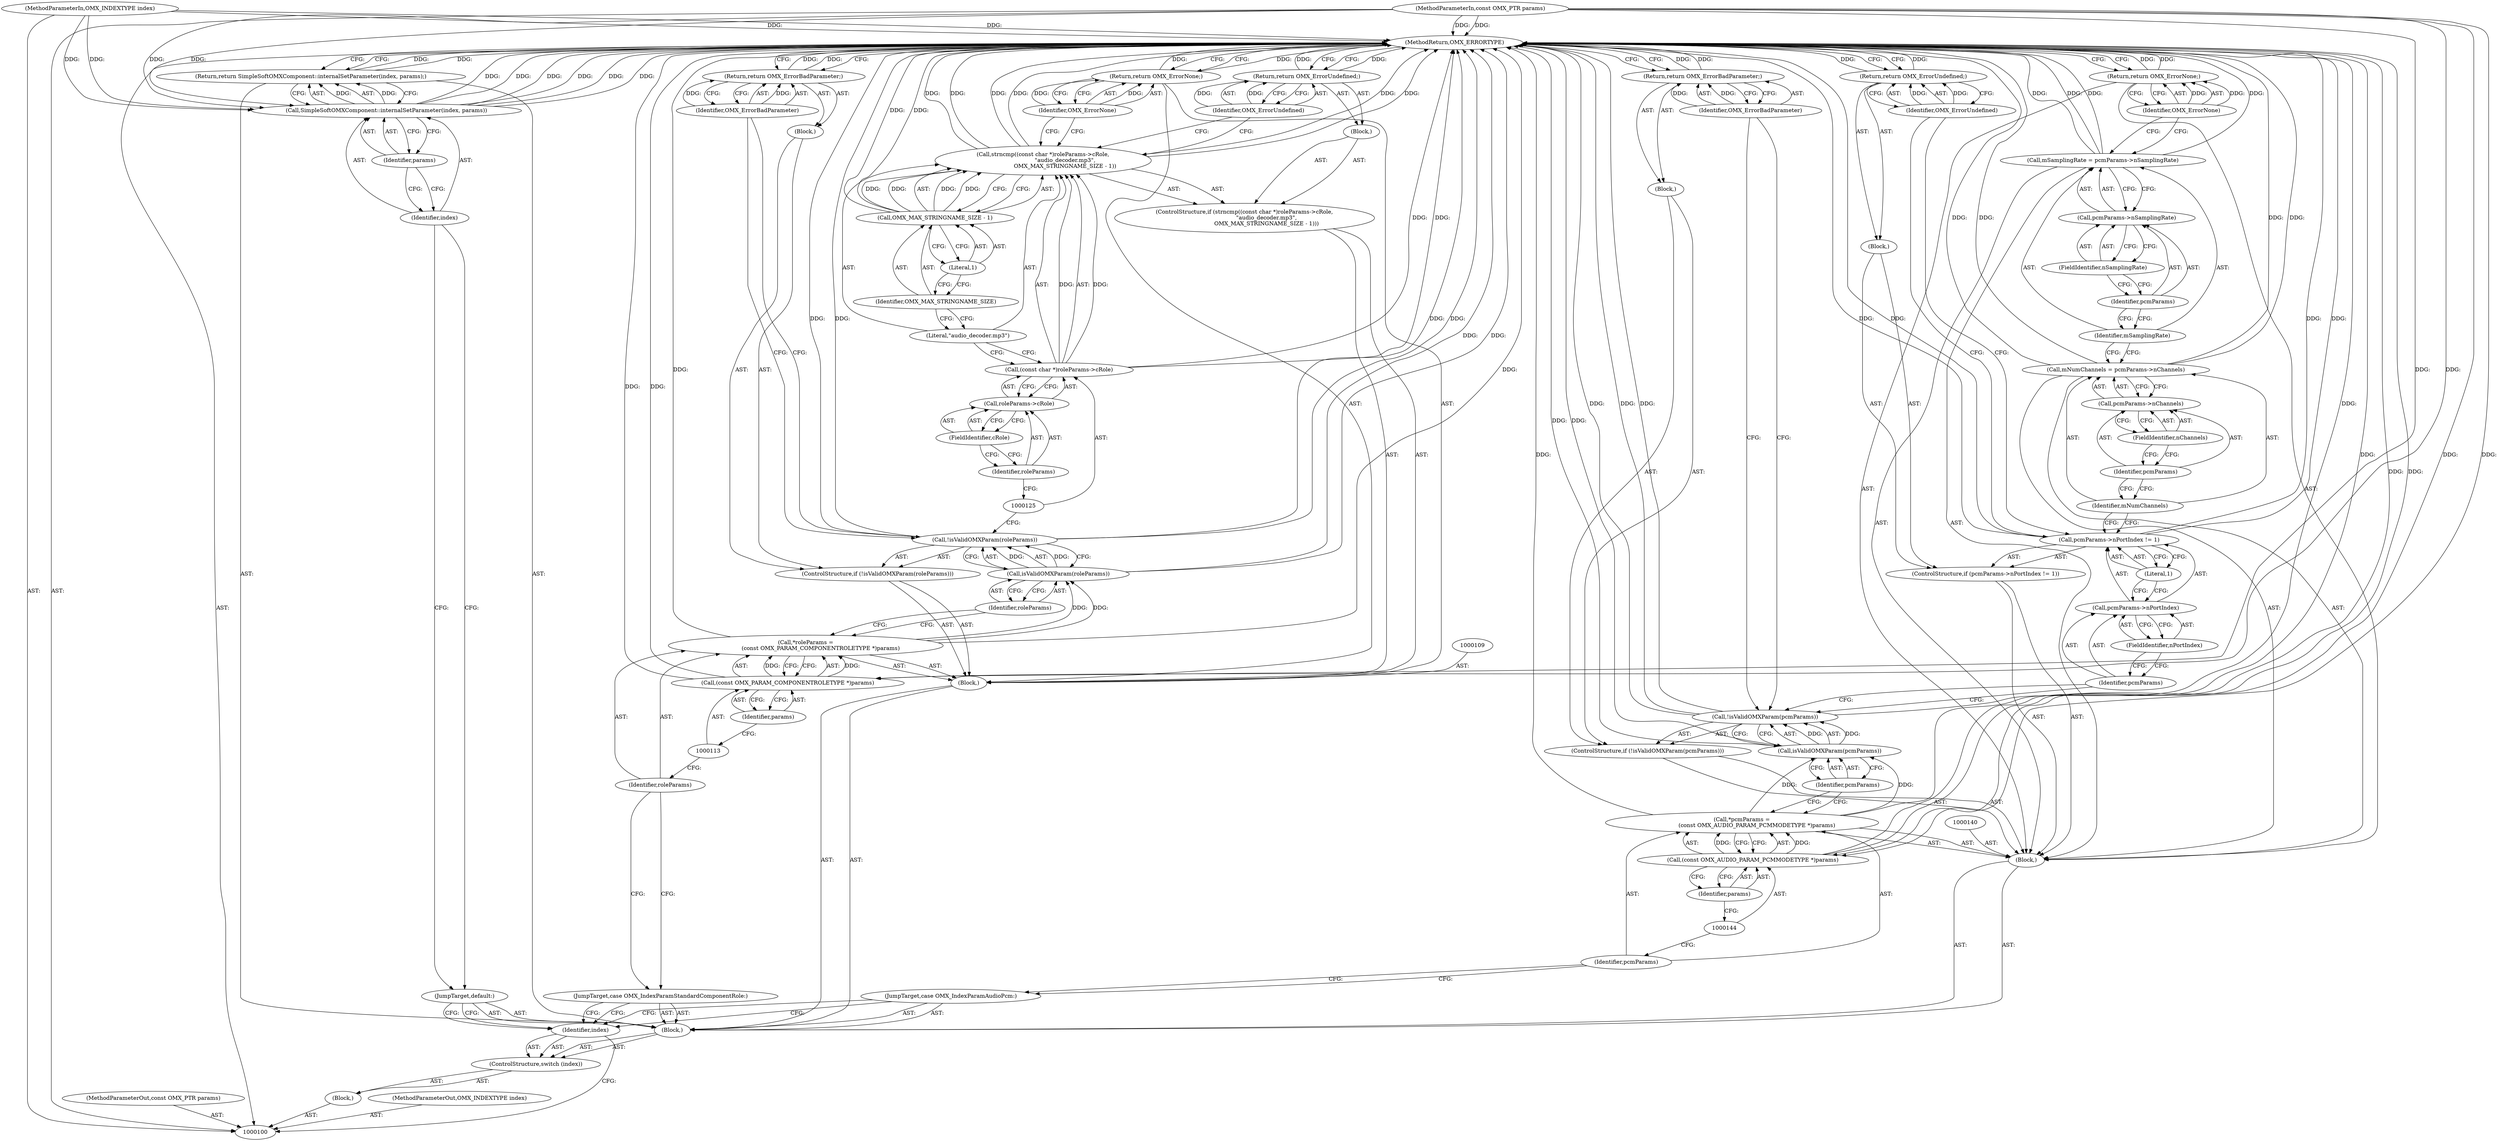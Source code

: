 digraph "0_Android_295c883fe3105b19bcd0f9e07d54c6b589fc5bff_26" {
"1000179" [label="(MethodReturn,OMX_ERRORTYPE)"];
"1000115" [label="(ControlStructure,if (!isValidOMXParam(roleParams)))"];
"1000116" [label="(Call,!isValidOMXParam(roleParams))"];
"1000117" [label="(Call,isValidOMXParam(roleParams))"];
"1000118" [label="(Identifier,roleParams)"];
"1000119" [label="(Block,)"];
"1000120" [label="(Return,return OMX_ErrorBadParameter;)"];
"1000121" [label="(Identifier,OMX_ErrorBadParameter)"];
"1000122" [label="(ControlStructure,if (strncmp((const char *)roleParams->cRole,\n                         \"audio_decoder.mp3\",\n                         OMX_MAX_STRINGNAME_SIZE - 1)))"];
"1000123" [label="(Call,strncmp((const char *)roleParams->cRole,\n                         \"audio_decoder.mp3\",\n                         OMX_MAX_STRINGNAME_SIZE - 1))"];
"1000124" [label="(Call,(const char *)roleParams->cRole)"];
"1000126" [label="(Call,roleParams->cRole)"];
"1000127" [label="(Identifier,roleParams)"];
"1000128" [label="(FieldIdentifier,cRole)"];
"1000129" [label="(Literal,\"audio_decoder.mp3\")"];
"1000130" [label="(Call,OMX_MAX_STRINGNAME_SIZE - 1)"];
"1000131" [label="(Identifier,OMX_MAX_STRINGNAME_SIZE)"];
"1000132" [label="(Literal,1)"];
"1000133" [label="(Block,)"];
"1000134" [label="(Return,return OMX_ErrorUndefined;)"];
"1000135" [label="(Identifier,OMX_ErrorUndefined)"];
"1000102" [label="(MethodParameterIn,const OMX_PTR params)"];
"1000235" [label="(MethodParameterOut,const OMX_PTR params)"];
"1000103" [label="(Block,)"];
"1000101" [label="(MethodParameterIn,OMX_INDEXTYPE index)"];
"1000234" [label="(MethodParameterOut,OMX_INDEXTYPE index)"];
"1000136" [label="(Return,return OMX_ErrorNone;)"];
"1000137" [label="(Identifier,OMX_ErrorNone)"];
"1000138" [label="(JumpTarget,case OMX_IndexParamAudioPcm:)"];
"1000139" [label="(Block,)"];
"1000141" [label="(Call,*pcmParams =\n                 (const OMX_AUDIO_PARAM_PCMMODETYPE *)params)"];
"1000142" [label="(Identifier,pcmParams)"];
"1000143" [label="(Call,(const OMX_AUDIO_PARAM_PCMMODETYPE *)params)"];
"1000145" [label="(Identifier,params)"];
"1000146" [label="(ControlStructure,if (!isValidOMXParam(pcmParams)))"];
"1000147" [label="(Call,!isValidOMXParam(pcmParams))"];
"1000148" [label="(Call,isValidOMXParam(pcmParams))"];
"1000149" [label="(Identifier,pcmParams)"];
"1000150" [label="(Block,)"];
"1000104" [label="(ControlStructure,switch (index))"];
"1000106" [label="(Block,)"];
"1000105" [label="(Identifier,index)"];
"1000151" [label="(Return,return OMX_ErrorBadParameter;)"];
"1000152" [label="(Identifier,OMX_ErrorBadParameter)"];
"1000153" [label="(ControlStructure,if (pcmParams->nPortIndex != 1))"];
"1000154" [label="(Call,pcmParams->nPortIndex != 1)"];
"1000155" [label="(Call,pcmParams->nPortIndex)"];
"1000156" [label="(Identifier,pcmParams)"];
"1000157" [label="(FieldIdentifier,nPortIndex)"];
"1000158" [label="(Literal,1)"];
"1000159" [label="(Block,)"];
"1000160" [label="(Return,return OMX_ErrorUndefined;)"];
"1000161" [label="(Identifier,OMX_ErrorUndefined)"];
"1000162" [label="(Call,mNumChannels = pcmParams->nChannels)"];
"1000163" [label="(Identifier,mNumChannels)"];
"1000164" [label="(Call,pcmParams->nChannels)"];
"1000165" [label="(Identifier,pcmParams)"];
"1000166" [label="(FieldIdentifier,nChannels)"];
"1000167" [label="(Call,mSamplingRate = pcmParams->nSamplingRate)"];
"1000168" [label="(Identifier,mSamplingRate)"];
"1000169" [label="(Call,pcmParams->nSamplingRate)"];
"1000170" [label="(Identifier,pcmParams)"];
"1000171" [label="(FieldIdentifier,nSamplingRate)"];
"1000107" [label="(JumpTarget,case OMX_IndexParamStandardComponentRole:)"];
"1000172" [label="(Return,return OMX_ErrorNone;)"];
"1000173" [label="(Identifier,OMX_ErrorNone)"];
"1000174" [label="(JumpTarget,default:)"];
"1000175" [label="(Return,return SimpleSoftOMXComponent::internalSetParameter(index, params);)"];
"1000177" [label="(Identifier,index)"];
"1000178" [label="(Identifier,params)"];
"1000176" [label="(Call,SimpleSoftOMXComponent::internalSetParameter(index, params))"];
"1000108" [label="(Block,)"];
"1000110" [label="(Call,*roleParams =\n                 (const OMX_PARAM_COMPONENTROLETYPE *)params)"];
"1000111" [label="(Identifier,roleParams)"];
"1000112" [label="(Call,(const OMX_PARAM_COMPONENTROLETYPE *)params)"];
"1000114" [label="(Identifier,params)"];
"1000179" -> "1000100"  [label="AST: "];
"1000179" -> "1000120"  [label="CFG: "];
"1000179" -> "1000134"  [label="CFG: "];
"1000179" -> "1000136"  [label="CFG: "];
"1000179" -> "1000151"  [label="CFG: "];
"1000179" -> "1000160"  [label="CFG: "];
"1000179" -> "1000172"  [label="CFG: "];
"1000179" -> "1000175"  [label="CFG: "];
"1000136" -> "1000179"  [label="DDG: "];
"1000134" -> "1000179"  [label="DDG: "];
"1000120" -> "1000179"  [label="DDG: "];
"1000172" -> "1000179"  [label="DDG: "];
"1000167" -> "1000179"  [label="DDG: "];
"1000167" -> "1000179"  [label="DDG: "];
"1000112" -> "1000179"  [label="DDG: "];
"1000117" -> "1000179"  [label="DDG: "];
"1000154" -> "1000179"  [label="DDG: "];
"1000154" -> "1000179"  [label="DDG: "];
"1000176" -> "1000179"  [label="DDG: "];
"1000176" -> "1000179"  [label="DDG: "];
"1000176" -> "1000179"  [label="DDG: "];
"1000116" -> "1000179"  [label="DDG: "];
"1000116" -> "1000179"  [label="DDG: "];
"1000123" -> "1000179"  [label="DDG: "];
"1000123" -> "1000179"  [label="DDG: "];
"1000123" -> "1000179"  [label="DDG: "];
"1000162" -> "1000179"  [label="DDG: "];
"1000162" -> "1000179"  [label="DDG: "];
"1000124" -> "1000179"  [label="DDG: "];
"1000148" -> "1000179"  [label="DDG: "];
"1000147" -> "1000179"  [label="DDG: "];
"1000147" -> "1000179"  [label="DDG: "];
"1000102" -> "1000179"  [label="DDG: "];
"1000110" -> "1000179"  [label="DDG: "];
"1000101" -> "1000179"  [label="DDG: "];
"1000141" -> "1000179"  [label="DDG: "];
"1000143" -> "1000179"  [label="DDG: "];
"1000130" -> "1000179"  [label="DDG: "];
"1000175" -> "1000179"  [label="DDG: "];
"1000151" -> "1000179"  [label="DDG: "];
"1000160" -> "1000179"  [label="DDG: "];
"1000115" -> "1000108"  [label="AST: "];
"1000116" -> "1000115"  [label="AST: "];
"1000119" -> "1000115"  [label="AST: "];
"1000116" -> "1000115"  [label="AST: "];
"1000116" -> "1000117"  [label="CFG: "];
"1000117" -> "1000116"  [label="AST: "];
"1000121" -> "1000116"  [label="CFG: "];
"1000125" -> "1000116"  [label="CFG: "];
"1000116" -> "1000179"  [label="DDG: "];
"1000116" -> "1000179"  [label="DDG: "];
"1000117" -> "1000116"  [label="DDG: "];
"1000117" -> "1000116"  [label="AST: "];
"1000117" -> "1000118"  [label="CFG: "];
"1000118" -> "1000117"  [label="AST: "];
"1000116" -> "1000117"  [label="CFG: "];
"1000117" -> "1000179"  [label="DDG: "];
"1000117" -> "1000116"  [label="DDG: "];
"1000110" -> "1000117"  [label="DDG: "];
"1000118" -> "1000117"  [label="AST: "];
"1000118" -> "1000110"  [label="CFG: "];
"1000117" -> "1000118"  [label="CFG: "];
"1000119" -> "1000115"  [label="AST: "];
"1000120" -> "1000119"  [label="AST: "];
"1000120" -> "1000119"  [label="AST: "];
"1000120" -> "1000121"  [label="CFG: "];
"1000121" -> "1000120"  [label="AST: "];
"1000179" -> "1000120"  [label="CFG: "];
"1000120" -> "1000179"  [label="DDG: "];
"1000121" -> "1000120"  [label="DDG: "];
"1000121" -> "1000120"  [label="AST: "];
"1000121" -> "1000116"  [label="CFG: "];
"1000120" -> "1000121"  [label="CFG: "];
"1000121" -> "1000120"  [label="DDG: "];
"1000122" -> "1000108"  [label="AST: "];
"1000123" -> "1000122"  [label="AST: "];
"1000133" -> "1000122"  [label="AST: "];
"1000123" -> "1000122"  [label="AST: "];
"1000123" -> "1000130"  [label="CFG: "];
"1000124" -> "1000123"  [label="AST: "];
"1000129" -> "1000123"  [label="AST: "];
"1000130" -> "1000123"  [label="AST: "];
"1000135" -> "1000123"  [label="CFG: "];
"1000137" -> "1000123"  [label="CFG: "];
"1000123" -> "1000179"  [label="DDG: "];
"1000123" -> "1000179"  [label="DDG: "];
"1000123" -> "1000179"  [label="DDG: "];
"1000124" -> "1000123"  [label="DDG: "];
"1000130" -> "1000123"  [label="DDG: "];
"1000130" -> "1000123"  [label="DDG: "];
"1000124" -> "1000123"  [label="AST: "];
"1000124" -> "1000126"  [label="CFG: "];
"1000125" -> "1000124"  [label="AST: "];
"1000126" -> "1000124"  [label="AST: "];
"1000129" -> "1000124"  [label="CFG: "];
"1000124" -> "1000179"  [label="DDG: "];
"1000124" -> "1000123"  [label="DDG: "];
"1000126" -> "1000124"  [label="AST: "];
"1000126" -> "1000128"  [label="CFG: "];
"1000127" -> "1000126"  [label="AST: "];
"1000128" -> "1000126"  [label="AST: "];
"1000124" -> "1000126"  [label="CFG: "];
"1000127" -> "1000126"  [label="AST: "];
"1000127" -> "1000125"  [label="CFG: "];
"1000128" -> "1000127"  [label="CFG: "];
"1000128" -> "1000126"  [label="AST: "];
"1000128" -> "1000127"  [label="CFG: "];
"1000126" -> "1000128"  [label="CFG: "];
"1000129" -> "1000123"  [label="AST: "];
"1000129" -> "1000124"  [label="CFG: "];
"1000131" -> "1000129"  [label="CFG: "];
"1000130" -> "1000123"  [label="AST: "];
"1000130" -> "1000132"  [label="CFG: "];
"1000131" -> "1000130"  [label="AST: "];
"1000132" -> "1000130"  [label="AST: "];
"1000123" -> "1000130"  [label="CFG: "];
"1000130" -> "1000179"  [label="DDG: "];
"1000130" -> "1000123"  [label="DDG: "];
"1000130" -> "1000123"  [label="DDG: "];
"1000131" -> "1000130"  [label="AST: "];
"1000131" -> "1000129"  [label="CFG: "];
"1000132" -> "1000131"  [label="CFG: "];
"1000132" -> "1000130"  [label="AST: "];
"1000132" -> "1000131"  [label="CFG: "];
"1000130" -> "1000132"  [label="CFG: "];
"1000133" -> "1000122"  [label="AST: "];
"1000134" -> "1000133"  [label="AST: "];
"1000134" -> "1000133"  [label="AST: "];
"1000134" -> "1000135"  [label="CFG: "];
"1000135" -> "1000134"  [label="AST: "];
"1000179" -> "1000134"  [label="CFG: "];
"1000134" -> "1000179"  [label="DDG: "];
"1000135" -> "1000134"  [label="DDG: "];
"1000135" -> "1000134"  [label="AST: "];
"1000135" -> "1000123"  [label="CFG: "];
"1000134" -> "1000135"  [label="CFG: "];
"1000135" -> "1000134"  [label="DDG: "];
"1000102" -> "1000100"  [label="AST: "];
"1000102" -> "1000179"  [label="DDG: "];
"1000102" -> "1000112"  [label="DDG: "];
"1000102" -> "1000143"  [label="DDG: "];
"1000102" -> "1000176"  [label="DDG: "];
"1000235" -> "1000100"  [label="AST: "];
"1000103" -> "1000100"  [label="AST: "];
"1000104" -> "1000103"  [label="AST: "];
"1000101" -> "1000100"  [label="AST: "];
"1000101" -> "1000179"  [label="DDG: "];
"1000101" -> "1000176"  [label="DDG: "];
"1000234" -> "1000100"  [label="AST: "];
"1000136" -> "1000108"  [label="AST: "];
"1000136" -> "1000137"  [label="CFG: "];
"1000137" -> "1000136"  [label="AST: "];
"1000179" -> "1000136"  [label="CFG: "];
"1000136" -> "1000179"  [label="DDG: "];
"1000137" -> "1000136"  [label="DDG: "];
"1000137" -> "1000136"  [label="AST: "];
"1000137" -> "1000123"  [label="CFG: "];
"1000136" -> "1000137"  [label="CFG: "];
"1000137" -> "1000136"  [label="DDG: "];
"1000138" -> "1000106"  [label="AST: "];
"1000138" -> "1000105"  [label="CFG: "];
"1000142" -> "1000138"  [label="CFG: "];
"1000139" -> "1000106"  [label="AST: "];
"1000140" -> "1000139"  [label="AST: "];
"1000141" -> "1000139"  [label="AST: "];
"1000146" -> "1000139"  [label="AST: "];
"1000153" -> "1000139"  [label="AST: "];
"1000162" -> "1000139"  [label="AST: "];
"1000167" -> "1000139"  [label="AST: "];
"1000172" -> "1000139"  [label="AST: "];
"1000141" -> "1000139"  [label="AST: "];
"1000141" -> "1000143"  [label="CFG: "];
"1000142" -> "1000141"  [label="AST: "];
"1000143" -> "1000141"  [label="AST: "];
"1000149" -> "1000141"  [label="CFG: "];
"1000141" -> "1000179"  [label="DDG: "];
"1000143" -> "1000141"  [label="DDG: "];
"1000141" -> "1000148"  [label="DDG: "];
"1000142" -> "1000141"  [label="AST: "];
"1000142" -> "1000138"  [label="CFG: "];
"1000144" -> "1000142"  [label="CFG: "];
"1000143" -> "1000141"  [label="AST: "];
"1000143" -> "1000145"  [label="CFG: "];
"1000144" -> "1000143"  [label="AST: "];
"1000145" -> "1000143"  [label="AST: "];
"1000141" -> "1000143"  [label="CFG: "];
"1000143" -> "1000179"  [label="DDG: "];
"1000143" -> "1000141"  [label="DDG: "];
"1000102" -> "1000143"  [label="DDG: "];
"1000145" -> "1000143"  [label="AST: "];
"1000145" -> "1000144"  [label="CFG: "];
"1000143" -> "1000145"  [label="CFG: "];
"1000146" -> "1000139"  [label="AST: "];
"1000147" -> "1000146"  [label="AST: "];
"1000150" -> "1000146"  [label="AST: "];
"1000147" -> "1000146"  [label="AST: "];
"1000147" -> "1000148"  [label="CFG: "];
"1000148" -> "1000147"  [label="AST: "];
"1000152" -> "1000147"  [label="CFG: "];
"1000156" -> "1000147"  [label="CFG: "];
"1000147" -> "1000179"  [label="DDG: "];
"1000147" -> "1000179"  [label="DDG: "];
"1000148" -> "1000147"  [label="DDG: "];
"1000148" -> "1000147"  [label="AST: "];
"1000148" -> "1000149"  [label="CFG: "];
"1000149" -> "1000148"  [label="AST: "];
"1000147" -> "1000148"  [label="CFG: "];
"1000148" -> "1000179"  [label="DDG: "];
"1000148" -> "1000147"  [label="DDG: "];
"1000141" -> "1000148"  [label="DDG: "];
"1000149" -> "1000148"  [label="AST: "];
"1000149" -> "1000141"  [label="CFG: "];
"1000148" -> "1000149"  [label="CFG: "];
"1000150" -> "1000146"  [label="AST: "];
"1000151" -> "1000150"  [label="AST: "];
"1000104" -> "1000103"  [label="AST: "];
"1000105" -> "1000104"  [label="AST: "];
"1000106" -> "1000104"  [label="AST: "];
"1000106" -> "1000104"  [label="AST: "];
"1000107" -> "1000106"  [label="AST: "];
"1000108" -> "1000106"  [label="AST: "];
"1000138" -> "1000106"  [label="AST: "];
"1000139" -> "1000106"  [label="AST: "];
"1000174" -> "1000106"  [label="AST: "];
"1000175" -> "1000106"  [label="AST: "];
"1000105" -> "1000104"  [label="AST: "];
"1000105" -> "1000100"  [label="CFG: "];
"1000107" -> "1000105"  [label="CFG: "];
"1000138" -> "1000105"  [label="CFG: "];
"1000174" -> "1000105"  [label="CFG: "];
"1000151" -> "1000150"  [label="AST: "];
"1000151" -> "1000152"  [label="CFG: "];
"1000152" -> "1000151"  [label="AST: "];
"1000179" -> "1000151"  [label="CFG: "];
"1000151" -> "1000179"  [label="DDG: "];
"1000152" -> "1000151"  [label="DDG: "];
"1000152" -> "1000151"  [label="AST: "];
"1000152" -> "1000147"  [label="CFG: "];
"1000151" -> "1000152"  [label="CFG: "];
"1000152" -> "1000151"  [label="DDG: "];
"1000153" -> "1000139"  [label="AST: "];
"1000154" -> "1000153"  [label="AST: "];
"1000159" -> "1000153"  [label="AST: "];
"1000154" -> "1000153"  [label="AST: "];
"1000154" -> "1000158"  [label="CFG: "];
"1000155" -> "1000154"  [label="AST: "];
"1000158" -> "1000154"  [label="AST: "];
"1000161" -> "1000154"  [label="CFG: "];
"1000163" -> "1000154"  [label="CFG: "];
"1000154" -> "1000179"  [label="DDG: "];
"1000154" -> "1000179"  [label="DDG: "];
"1000155" -> "1000154"  [label="AST: "];
"1000155" -> "1000157"  [label="CFG: "];
"1000156" -> "1000155"  [label="AST: "];
"1000157" -> "1000155"  [label="AST: "];
"1000158" -> "1000155"  [label="CFG: "];
"1000156" -> "1000155"  [label="AST: "];
"1000156" -> "1000147"  [label="CFG: "];
"1000157" -> "1000156"  [label="CFG: "];
"1000157" -> "1000155"  [label="AST: "];
"1000157" -> "1000156"  [label="CFG: "];
"1000155" -> "1000157"  [label="CFG: "];
"1000158" -> "1000154"  [label="AST: "];
"1000158" -> "1000155"  [label="CFG: "];
"1000154" -> "1000158"  [label="CFG: "];
"1000159" -> "1000153"  [label="AST: "];
"1000160" -> "1000159"  [label="AST: "];
"1000160" -> "1000159"  [label="AST: "];
"1000160" -> "1000161"  [label="CFG: "];
"1000161" -> "1000160"  [label="AST: "];
"1000179" -> "1000160"  [label="CFG: "];
"1000160" -> "1000179"  [label="DDG: "];
"1000161" -> "1000160"  [label="DDG: "];
"1000161" -> "1000160"  [label="AST: "];
"1000161" -> "1000154"  [label="CFG: "];
"1000160" -> "1000161"  [label="CFG: "];
"1000161" -> "1000160"  [label="DDG: "];
"1000162" -> "1000139"  [label="AST: "];
"1000162" -> "1000164"  [label="CFG: "];
"1000163" -> "1000162"  [label="AST: "];
"1000164" -> "1000162"  [label="AST: "];
"1000168" -> "1000162"  [label="CFG: "];
"1000162" -> "1000179"  [label="DDG: "];
"1000162" -> "1000179"  [label="DDG: "];
"1000163" -> "1000162"  [label="AST: "];
"1000163" -> "1000154"  [label="CFG: "];
"1000165" -> "1000163"  [label="CFG: "];
"1000164" -> "1000162"  [label="AST: "];
"1000164" -> "1000166"  [label="CFG: "];
"1000165" -> "1000164"  [label="AST: "];
"1000166" -> "1000164"  [label="AST: "];
"1000162" -> "1000164"  [label="CFG: "];
"1000165" -> "1000164"  [label="AST: "];
"1000165" -> "1000163"  [label="CFG: "];
"1000166" -> "1000165"  [label="CFG: "];
"1000166" -> "1000164"  [label="AST: "];
"1000166" -> "1000165"  [label="CFG: "];
"1000164" -> "1000166"  [label="CFG: "];
"1000167" -> "1000139"  [label="AST: "];
"1000167" -> "1000169"  [label="CFG: "];
"1000168" -> "1000167"  [label="AST: "];
"1000169" -> "1000167"  [label="AST: "];
"1000173" -> "1000167"  [label="CFG: "];
"1000167" -> "1000179"  [label="DDG: "];
"1000167" -> "1000179"  [label="DDG: "];
"1000168" -> "1000167"  [label="AST: "];
"1000168" -> "1000162"  [label="CFG: "];
"1000170" -> "1000168"  [label="CFG: "];
"1000169" -> "1000167"  [label="AST: "];
"1000169" -> "1000171"  [label="CFG: "];
"1000170" -> "1000169"  [label="AST: "];
"1000171" -> "1000169"  [label="AST: "];
"1000167" -> "1000169"  [label="CFG: "];
"1000170" -> "1000169"  [label="AST: "];
"1000170" -> "1000168"  [label="CFG: "];
"1000171" -> "1000170"  [label="CFG: "];
"1000171" -> "1000169"  [label="AST: "];
"1000171" -> "1000170"  [label="CFG: "];
"1000169" -> "1000171"  [label="CFG: "];
"1000107" -> "1000106"  [label="AST: "];
"1000107" -> "1000105"  [label="CFG: "];
"1000111" -> "1000107"  [label="CFG: "];
"1000172" -> "1000139"  [label="AST: "];
"1000172" -> "1000173"  [label="CFG: "];
"1000173" -> "1000172"  [label="AST: "];
"1000179" -> "1000172"  [label="CFG: "];
"1000172" -> "1000179"  [label="DDG: "];
"1000173" -> "1000172"  [label="DDG: "];
"1000173" -> "1000172"  [label="AST: "];
"1000173" -> "1000167"  [label="CFG: "];
"1000172" -> "1000173"  [label="CFG: "];
"1000173" -> "1000172"  [label="DDG: "];
"1000174" -> "1000106"  [label="AST: "];
"1000174" -> "1000105"  [label="CFG: "];
"1000177" -> "1000174"  [label="CFG: "];
"1000175" -> "1000106"  [label="AST: "];
"1000175" -> "1000176"  [label="CFG: "];
"1000176" -> "1000175"  [label="AST: "];
"1000179" -> "1000175"  [label="CFG: "];
"1000175" -> "1000179"  [label="DDG: "];
"1000176" -> "1000175"  [label="DDG: "];
"1000177" -> "1000176"  [label="AST: "];
"1000177" -> "1000174"  [label="CFG: "];
"1000178" -> "1000177"  [label="CFG: "];
"1000178" -> "1000176"  [label="AST: "];
"1000178" -> "1000177"  [label="CFG: "];
"1000176" -> "1000178"  [label="CFG: "];
"1000176" -> "1000175"  [label="AST: "];
"1000176" -> "1000178"  [label="CFG: "];
"1000177" -> "1000176"  [label="AST: "];
"1000178" -> "1000176"  [label="AST: "];
"1000175" -> "1000176"  [label="CFG: "];
"1000176" -> "1000179"  [label="DDG: "];
"1000176" -> "1000179"  [label="DDG: "];
"1000176" -> "1000179"  [label="DDG: "];
"1000176" -> "1000175"  [label="DDG: "];
"1000101" -> "1000176"  [label="DDG: "];
"1000102" -> "1000176"  [label="DDG: "];
"1000108" -> "1000106"  [label="AST: "];
"1000109" -> "1000108"  [label="AST: "];
"1000110" -> "1000108"  [label="AST: "];
"1000115" -> "1000108"  [label="AST: "];
"1000122" -> "1000108"  [label="AST: "];
"1000136" -> "1000108"  [label="AST: "];
"1000110" -> "1000108"  [label="AST: "];
"1000110" -> "1000112"  [label="CFG: "];
"1000111" -> "1000110"  [label="AST: "];
"1000112" -> "1000110"  [label="AST: "];
"1000118" -> "1000110"  [label="CFG: "];
"1000110" -> "1000179"  [label="DDG: "];
"1000112" -> "1000110"  [label="DDG: "];
"1000110" -> "1000117"  [label="DDG: "];
"1000111" -> "1000110"  [label="AST: "];
"1000111" -> "1000107"  [label="CFG: "];
"1000113" -> "1000111"  [label="CFG: "];
"1000112" -> "1000110"  [label="AST: "];
"1000112" -> "1000114"  [label="CFG: "];
"1000113" -> "1000112"  [label="AST: "];
"1000114" -> "1000112"  [label="AST: "];
"1000110" -> "1000112"  [label="CFG: "];
"1000112" -> "1000179"  [label="DDG: "];
"1000112" -> "1000110"  [label="DDG: "];
"1000102" -> "1000112"  [label="DDG: "];
"1000114" -> "1000112"  [label="AST: "];
"1000114" -> "1000113"  [label="CFG: "];
"1000112" -> "1000114"  [label="CFG: "];
}

